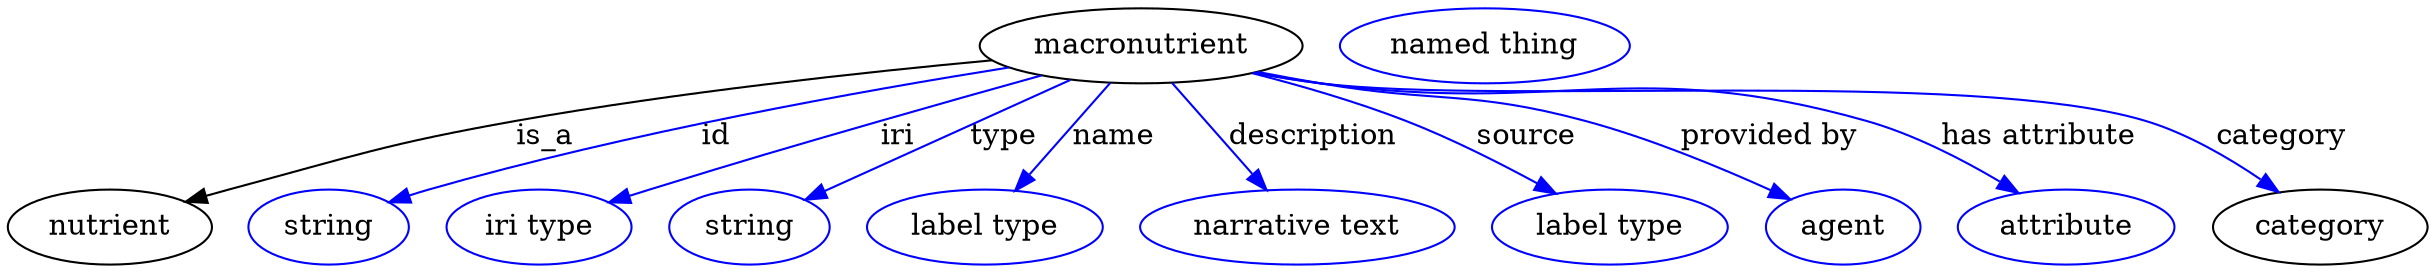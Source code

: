 digraph {
	graph [bb="0,0,1160.1,123"];
	node [label="\N"];
	macronutrient	[height=0.5,
		label=macronutrient,
		pos="543.75,105",
		width=2.1484];
	nutrient	[height=0.5,
		pos="48.746,18",
		width=1.354];
	macronutrient -> nutrient	[label=is_a,
		lp="257.75,61.5",
		pos="e,85.178,29.973 472.17,98.089 411.17,92.47 321.31,82.815 243.75,69 182.09,58.018 167.26,52.146 106.75,36 102.92,34.979 98.962,33.89 \
94.994,32.775"];
	id	[color=blue,
		height=0.5,
		label=string,
		pos="153.75,18",
		width=1.0652];
	macronutrient -> id	[color=blue,
		label=id,
		lp="339.75,61.5",
		pos="e,182.75,29.922 480.29,94.59 411.06,83.584 297.35,63.332 201.75,36 198.64,35.113 195.45,34.133 192.25,33.106",
		style=solid];
	iri	[color=blue,
		height=0.5,
		label="iri type",
		pos="254.75,18",
		width=1.2277];
	macronutrient -> iri	[color=blue,
		label=iri,
		lp="426.75,61.5",
		pos="e,288.43,29.681 495.9,90.827 472.6,84.353 444.18,76.375 418.75,69 369.72,54.785 357.53,50.997 308.75,36 305.25,34.926 301.63,33.805 \
298,32.674",
		style=solid];
	type	[color=blue,
		height=0.5,
		label=string,
		pos="355.75,18",
		width=1.0652];
	macronutrient -> type	[color=blue,
		label=type,
		lp="477.75,61.5",
		pos="e,382.55,31.117 509.7,88.607 476.33,73.52 425.66,50.612 391.67,35.24",
		style=solid];
	name	[color=blue,
		height=0.5,
		label="label type",
		pos="468.75,18",
		width=1.5707];
	macronutrient -> name	[color=blue,
		label=name,
		lp="530.75,61.5",
		pos="e,483.28,35.469 528.93,87.207 517.87,74.669 502.58,57.35 490.19,43.302",
		style=solid];
	description	[color=blue,
		height=0.5,
		label="narrative text",
		pos="618.75,18",
		width=2.0943];
	macronutrient -> description	[color=blue,
		label=description,
		lp="626.25,61.5",
		pos="e,603.96,35.758 558.56,87.207 569.55,74.75 584.71,57.573 597.06,43.574",
		style=solid];
	source	[color=blue,
		height=0.5,
		label="label type",
		pos="768.75,18",
		width=1.5707];
	macronutrient -> source	[color=blue,
		label=source,
		lp="728.75,61.5",
		pos="e,742.79,34.075 597.05,91.877 620.06,85.989 647.08,78.188 670.75,69 692.38,60.602 715.54,48.916 733.92,38.953",
		style=solid];
	"provided by"	[color=blue,
		height=0.5,
		label=agent,
		pos="880.75,18",
		width=1.0291];
	macronutrient -> "provided by"	[color=blue,
		label="provided by",
		lp="845.25,61.5",
		pos="e,855.25,31.414 599.64,92.493 609.65,90.564 619.99,88.654 629.75,87 685.95,77.469 701.68,83.768 756.75,69 787.82,60.666 821.59,46.7 \
846.04,35.643",
		style=solid];
	"has attribute"	[color=blue,
		height=0.5,
		label=attribute,
		pos="987.75,18",
		width=1.4443];
	macronutrient -> "has attribute"	[color=blue,
		label="has attribute",
		lp="974.75,61.5",
		pos="e,964.82,34.404 598.17,92.163 608.61,90.198 619.49,88.361 629.75,87 745.45,71.652 779.39,100.63 891.75,69 914.39,62.626 937.84,50.531 \
955.9,39.833",
		style=solid];
	category	[height=0.5,
		pos="1108.7,18",
		width=1.4263];
	macronutrient -> category	[color=blue,
		label=category,
		lp="1090.2,61.5",
		pos="e,1089,34.822 597.68,92.057 608.27,90.076 619.32,88.26 629.75,87 717.2,76.429 941.43,94.511 1025.7,69 1045.4,63.054 1065.2,51.413 \
1080.5,40.859",
		style=solid];
	"named thing_category"	[color=blue,
		height=0.5,
		label="named thing",
		pos="708.75,105",
		width=1.9318];
}
